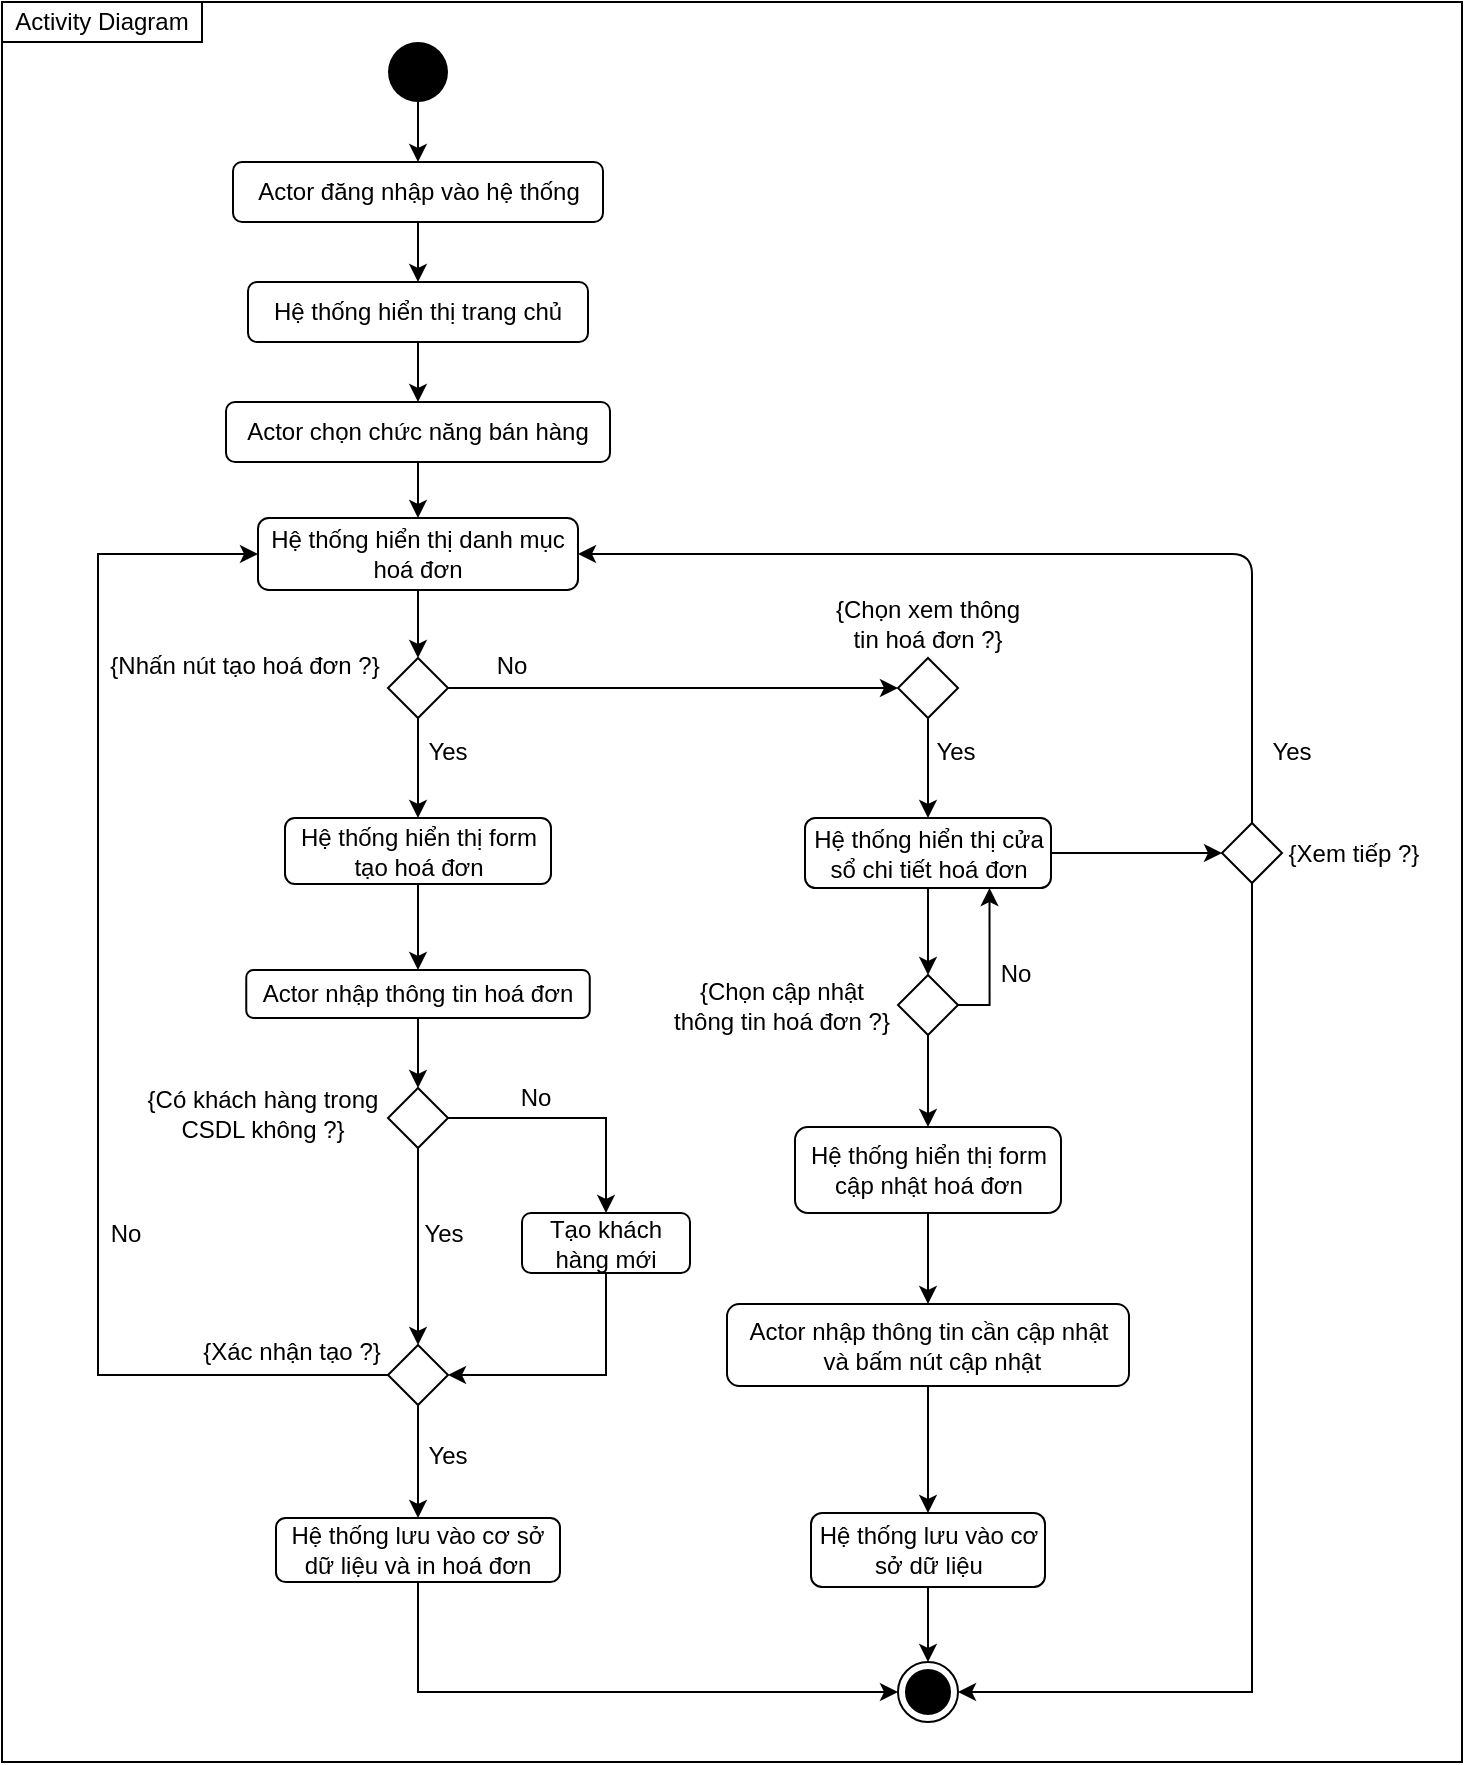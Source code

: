 <mxfile version="13.10.6" type="device"><diagram id="C5RBs43oDa-KdzZeNtuy" name="Page-1"><mxGraphModel dx="1754" dy="727" grid="0" gridSize="10" guides="1" tooltips="1" connect="1" arrows="1" fold="1" page="0" pageScale="1" pageWidth="827" pageHeight="1169" math="0" shadow="0"><root><mxCell id="WIyWlLk6GJQsqaUBKTNV-0"/><mxCell id="WIyWlLk6GJQsqaUBKTNV-1" parent="WIyWlLk6GJQsqaUBKTNV-0"/><mxCell id="6afJFY7HdOrg5B0-gGc8-7" style="edgeStyle=orthogonalEdgeStyle;rounded=0;orthogonalLoop=1;jettySize=auto;html=1;entryX=0.5;entryY=0;entryDx=0;entryDy=0;" parent="WIyWlLk6GJQsqaUBKTNV-1" source="6afJFY7HdOrg5B0-gGc8-0" target="6afJFY7HdOrg5B0-gGc8-2" edge="1"><mxGeometry relative="1" as="geometry"/></mxCell><mxCell id="6afJFY7HdOrg5B0-gGc8-0" value="" style="ellipse;fillColor=#000000;strokeColor=none;" parent="WIyWlLk6GJQsqaUBKTNV-1" vertex="1"><mxGeometry x="163" y="40" width="30" height="30" as="geometry"/></mxCell><mxCell id="6afJFY7HdOrg5B0-gGc8-1" value="" style="edgeStyle=orthogonalEdgeStyle;rounded=0;orthogonalLoop=1;jettySize=auto;html=1;" parent="WIyWlLk6GJQsqaUBKTNV-1" source="6afJFY7HdOrg5B0-gGc8-2" target="6afJFY7HdOrg5B0-gGc8-4" edge="1"><mxGeometry relative="1" as="geometry"/></mxCell><mxCell id="6afJFY7HdOrg5B0-gGc8-2" value="Actor đăng nhập vào hệ thống" style="rounded=1;whiteSpace=wrap;html=1;fillColor=#FFFFFF;" parent="WIyWlLk6GJQsqaUBKTNV-1" vertex="1"><mxGeometry x="85.5" y="100" width="185" height="30" as="geometry"/></mxCell><mxCell id="6afJFY7HdOrg5B0-gGc8-3" value="" style="edgeStyle=orthogonalEdgeStyle;rounded=0;orthogonalLoop=1;jettySize=auto;html=1;" parent="WIyWlLk6GJQsqaUBKTNV-1" source="6afJFY7HdOrg5B0-gGc8-4" target="6afJFY7HdOrg5B0-gGc8-5" edge="1"><mxGeometry relative="1" as="geometry"/></mxCell><mxCell id="6afJFY7HdOrg5B0-gGc8-4" value="Hệ thống hiển thị trang chủ" style="rounded=1;whiteSpace=wrap;html=1;fillColor=#FFFFFF;" parent="WIyWlLk6GJQsqaUBKTNV-1" vertex="1"><mxGeometry x="93" y="160" width="170" height="30" as="geometry"/></mxCell><mxCell id="6afJFY7HdOrg5B0-gGc8-9" value="" style="edgeStyle=orthogonalEdgeStyle;rounded=0;orthogonalLoop=1;jettySize=auto;html=1;" parent="WIyWlLk6GJQsqaUBKTNV-1" source="6afJFY7HdOrg5B0-gGc8-5" target="6afJFY7HdOrg5B0-gGc8-8" edge="1"><mxGeometry relative="1" as="geometry"/></mxCell><mxCell id="6afJFY7HdOrg5B0-gGc8-5" value="Actor chọn chức năng bán hàng" style="rounded=1;whiteSpace=wrap;html=1;fillColor=#FFFFFF;" parent="WIyWlLk6GJQsqaUBKTNV-1" vertex="1"><mxGeometry x="82.01" y="220" width="192" height="30" as="geometry"/></mxCell><mxCell id="6afJFY7HdOrg5B0-gGc8-11" value="" style="edgeStyle=orthogonalEdgeStyle;rounded=0;orthogonalLoop=1;jettySize=auto;html=1;" parent="WIyWlLk6GJQsqaUBKTNV-1" source="6afJFY7HdOrg5B0-gGc8-8" target="6afJFY7HdOrg5B0-gGc8-10" edge="1"><mxGeometry relative="1" as="geometry"/></mxCell><mxCell id="6afJFY7HdOrg5B0-gGc8-8" value="Hệ thống hiển thị danh mục hoá đơn" style="rounded=1;whiteSpace=wrap;html=1;" parent="WIyWlLk6GJQsqaUBKTNV-1" vertex="1"><mxGeometry x="98" y="278" width="160" height="36" as="geometry"/></mxCell><mxCell id="6afJFY7HdOrg5B0-gGc8-15" value="" style="edgeStyle=orthogonalEdgeStyle;rounded=0;orthogonalLoop=1;jettySize=auto;html=1;" parent="WIyWlLk6GJQsqaUBKTNV-1" source="6afJFY7HdOrg5B0-gGc8-10" target="6afJFY7HdOrg5B0-gGc8-13" edge="1"><mxGeometry relative="1" as="geometry"/></mxCell><mxCell id="6afJFY7HdOrg5B0-gGc8-25" value="" style="edgeStyle=orthogonalEdgeStyle;rounded=0;orthogonalLoop=1;jettySize=auto;html=1;" parent="WIyWlLk6GJQsqaUBKTNV-1" source="6afJFY7HdOrg5B0-gGc8-10" target="6afJFY7HdOrg5B0-gGc8-24" edge="1"><mxGeometry relative="1" as="geometry"/></mxCell><mxCell id="6afJFY7HdOrg5B0-gGc8-10" value="" style="rhombus;" parent="WIyWlLk6GJQsqaUBKTNV-1" vertex="1"><mxGeometry x="163" y="348" width="30" height="30" as="geometry"/></mxCell><mxCell id="6afJFY7HdOrg5B0-gGc8-12" value="{Nhấn nút tạo hoá đơn ?}" style="text;html=1;strokeColor=none;fillColor=none;align=center;verticalAlign=middle;whiteSpace=wrap;rounded=0;" parent="WIyWlLk6GJQsqaUBKTNV-1" vertex="1"><mxGeometry x="17" y="342" width="149" height="20" as="geometry"/></mxCell><mxCell id="6afJFY7HdOrg5B0-gGc8-19" value="" style="edgeStyle=orthogonalEdgeStyle;rounded=0;orthogonalLoop=1;jettySize=auto;html=1;" parent="WIyWlLk6GJQsqaUBKTNV-1" source="6afJFY7HdOrg5B0-gGc8-13" target="6afJFY7HdOrg5B0-gGc8-17" edge="1"><mxGeometry relative="1" as="geometry"/></mxCell><mxCell id="6afJFY7HdOrg5B0-gGc8-13" value="Hệ thống hiển thị form tạo hoá đơn" style="rounded=1;whiteSpace=wrap;html=1;" parent="WIyWlLk6GJQsqaUBKTNV-1" vertex="1"><mxGeometry x="111.5" y="428" width="133" height="33" as="geometry"/></mxCell><mxCell id="6afJFY7HdOrg5B0-gGc8-16" value="&lt;div&gt;Yes&lt;/div&gt;" style="text;html=1;strokeColor=none;fillColor=none;align=center;verticalAlign=middle;whiteSpace=wrap;rounded=0;" parent="WIyWlLk6GJQsqaUBKTNV-1" vertex="1"><mxGeometry x="178" y="385" width="30" height="20" as="geometry"/></mxCell><mxCell id="6afJFY7HdOrg5B0-gGc8-57" value="" style="edgeStyle=orthogonalEdgeStyle;rounded=0;orthogonalLoop=1;jettySize=auto;html=1;" parent="WIyWlLk6GJQsqaUBKTNV-1" source="6afJFY7HdOrg5B0-gGc8-17" target="6afJFY7HdOrg5B0-gGc8-56" edge="1"><mxGeometry relative="1" as="geometry"/></mxCell><mxCell id="6afJFY7HdOrg5B0-gGc8-17" value="Actor nhập thông tin hoá đơn " style="rounded=1;whiteSpace=wrap;html=1;" parent="WIyWlLk6GJQsqaUBKTNV-1" vertex="1"><mxGeometry x="92.13" y="504" width="171.75" height="24" as="geometry"/></mxCell><mxCell id="6afJFY7HdOrg5B0-gGc8-65" style="edgeStyle=orthogonalEdgeStyle;rounded=0;orthogonalLoop=1;jettySize=auto;html=1;entryX=0;entryY=0.5;entryDx=0;entryDy=0;" parent="WIyWlLk6GJQsqaUBKTNV-1" source="6afJFY7HdOrg5B0-gGc8-20" target="6afJFY7HdOrg5B0-gGc8-64" edge="1"><mxGeometry relative="1" as="geometry"><Array as="points"><mxPoint x="178" y="865"/></Array></mxGeometry></mxCell><mxCell id="6afJFY7HdOrg5B0-gGc8-20" value="Hệ thống lưu vào cơ sở dữ liệu và in hoá đơn" style="rounded=1;whiteSpace=wrap;html=1;" parent="WIyWlLk6GJQsqaUBKTNV-1" vertex="1"><mxGeometry x="107" y="778" width="142" height="32" as="geometry"/></mxCell><mxCell id="6afJFY7HdOrg5B0-gGc8-29" value="" style="edgeStyle=orthogonalEdgeStyle;rounded=0;orthogonalLoop=1;jettySize=auto;html=1;" parent="WIyWlLk6GJQsqaUBKTNV-1" source="6afJFY7HdOrg5B0-gGc8-24" target="6afJFY7HdOrg5B0-gGc8-28" edge="1"><mxGeometry relative="1" as="geometry"/></mxCell><mxCell id="6afJFY7HdOrg5B0-gGc8-24" value="" style="rhombus;" parent="WIyWlLk6GJQsqaUBKTNV-1" vertex="1"><mxGeometry x="418" y="348" width="30" height="30" as="geometry"/></mxCell><mxCell id="6afJFY7HdOrg5B0-gGc8-26" value="&lt;div&gt;No&lt;/div&gt;" style="text;html=1;strokeColor=none;fillColor=none;align=center;verticalAlign=middle;whiteSpace=wrap;rounded=0;" parent="WIyWlLk6GJQsqaUBKTNV-1" vertex="1"><mxGeometry x="210" y="342" width="30" height="20" as="geometry"/></mxCell><mxCell id="6afJFY7HdOrg5B0-gGc8-27" value="{Chọn xem thông tin hoá đơn ?}" style="text;html=1;strokeColor=none;fillColor=none;align=center;verticalAlign=middle;whiteSpace=wrap;rounded=0;" parent="WIyWlLk6GJQsqaUBKTNV-1" vertex="1"><mxGeometry x="380" y="317" width="106" height="28" as="geometry"/></mxCell><mxCell id="6afJFY7HdOrg5B0-gGc8-32" style="edgeStyle=orthogonalEdgeStyle;rounded=0;orthogonalLoop=1;jettySize=auto;html=1;entryX=0;entryY=0.5;entryDx=0;entryDy=0;" parent="WIyWlLk6GJQsqaUBKTNV-1" source="6afJFY7HdOrg5B0-gGc8-28" target="6afJFY7HdOrg5B0-gGc8-31" edge="1"><mxGeometry relative="1" as="geometry"/></mxCell><mxCell id="6afJFY7HdOrg5B0-gGc8-39" style="edgeStyle=orthogonalEdgeStyle;rounded=0;orthogonalLoop=1;jettySize=auto;html=1;entryX=0.5;entryY=0;entryDx=0;entryDy=0;" parent="WIyWlLk6GJQsqaUBKTNV-1" source="6afJFY7HdOrg5B0-gGc8-28" target="6afJFY7HdOrg5B0-gGc8-36" edge="1"><mxGeometry relative="1" as="geometry"/></mxCell><mxCell id="6afJFY7HdOrg5B0-gGc8-28" value="Hệ thống hiển thị cửa sổ chi tiết hoá đơn" style="rounded=1;whiteSpace=wrap;html=1;" parent="WIyWlLk6GJQsqaUBKTNV-1" vertex="1"><mxGeometry x="371.5" y="428" width="123" height="35" as="geometry"/></mxCell><mxCell id="6afJFY7HdOrg5B0-gGc8-30" value="&lt;div&gt;Yes&lt;/div&gt;" style="text;html=1;strokeColor=none;fillColor=none;align=center;verticalAlign=middle;whiteSpace=wrap;rounded=0;" parent="WIyWlLk6GJQsqaUBKTNV-1" vertex="1"><mxGeometry x="432" y="385" width="30" height="20" as="geometry"/></mxCell><mxCell id="6afJFY7HdOrg5B0-gGc8-67" style="edgeStyle=orthogonalEdgeStyle;rounded=0;orthogonalLoop=1;jettySize=auto;html=1;entryX=1;entryY=0.5;entryDx=0;entryDy=0;" parent="WIyWlLk6GJQsqaUBKTNV-1" source="6afJFY7HdOrg5B0-gGc8-31" target="6afJFY7HdOrg5B0-gGc8-64" edge="1"><mxGeometry relative="1" as="geometry"><Array as="points"><mxPoint x="595" y="865"/></Array></mxGeometry></mxCell><mxCell id="6afJFY7HdOrg5B0-gGc8-31" value="" style="rhombus;" parent="WIyWlLk6GJQsqaUBKTNV-1" vertex="1"><mxGeometry x="580" y="430.5" width="30" height="30" as="geometry"/></mxCell><mxCell id="6afJFY7HdOrg5B0-gGc8-33" value="{Xem tiếp ?}" style="text;html=1;strokeColor=none;fillColor=none;align=center;verticalAlign=middle;whiteSpace=wrap;rounded=0;" parent="WIyWlLk6GJQsqaUBKTNV-1" vertex="1"><mxGeometry x="610" y="435" width="72" height="21" as="geometry"/></mxCell><mxCell id="6afJFY7HdOrg5B0-gGc8-34" value="" style="edgeStyle=elbowEdgeStyle;elbow=horizontal;endArrow=classic;html=1;exitX=0.5;exitY=0;exitDx=0;exitDy=0;entryX=1;entryY=0.5;entryDx=0;entryDy=0;" parent="WIyWlLk6GJQsqaUBKTNV-1" source="6afJFY7HdOrg5B0-gGc8-31" target="6afJFY7HdOrg5B0-gGc8-8" edge="1"><mxGeometry width="50" height="50" relative="1" as="geometry"><mxPoint x="655" y="334" as="sourcePoint"/><mxPoint x="705" y="284" as="targetPoint"/><Array as="points"><mxPoint x="595" y="370"/></Array></mxGeometry></mxCell><mxCell id="6afJFY7HdOrg5B0-gGc8-35" value="&lt;div&gt;Yes&lt;/div&gt;" style="text;html=1;strokeColor=none;fillColor=none;align=center;verticalAlign=middle;whiteSpace=wrap;rounded=0;" parent="WIyWlLk6GJQsqaUBKTNV-1" vertex="1"><mxGeometry x="600" y="385" width="30" height="20" as="geometry"/></mxCell><mxCell id="6afJFY7HdOrg5B0-gGc8-40" style="edgeStyle=orthogonalEdgeStyle;rounded=0;orthogonalLoop=1;jettySize=auto;html=1;exitX=1;exitY=0.5;exitDx=0;exitDy=0;entryX=0.75;entryY=1;entryDx=0;entryDy=0;" parent="WIyWlLk6GJQsqaUBKTNV-1" source="6afJFY7HdOrg5B0-gGc8-36" target="6afJFY7HdOrg5B0-gGc8-28" edge="1"><mxGeometry relative="1" as="geometry"><Array as="points"><mxPoint x="464" y="522"/></Array></mxGeometry></mxCell><mxCell id="6afJFY7HdOrg5B0-gGc8-43" value="" style="edgeStyle=orthogonalEdgeStyle;rounded=0;orthogonalLoop=1;jettySize=auto;html=1;" parent="WIyWlLk6GJQsqaUBKTNV-1" source="6afJFY7HdOrg5B0-gGc8-36" target="6afJFY7HdOrg5B0-gGc8-42" edge="1"><mxGeometry relative="1" as="geometry"/></mxCell><mxCell id="6afJFY7HdOrg5B0-gGc8-36" value="" style="rhombus;" parent="WIyWlLk6GJQsqaUBKTNV-1" vertex="1"><mxGeometry x="418" y="506.5" width="30" height="30" as="geometry"/></mxCell><mxCell id="6afJFY7HdOrg5B0-gGc8-37" value="{Chọn cập nhật thông tin hoá đơn ?}" style="text;html=1;strokeColor=none;fillColor=none;align=center;verticalAlign=middle;whiteSpace=wrap;rounded=0;" parent="WIyWlLk6GJQsqaUBKTNV-1" vertex="1"><mxGeometry x="302" y="496.25" width="116" height="50.5" as="geometry"/></mxCell><mxCell id="6afJFY7HdOrg5B0-gGc8-41" value="&lt;div&gt;No&lt;/div&gt;" style="text;html=1;strokeColor=none;fillColor=none;align=center;verticalAlign=middle;whiteSpace=wrap;rounded=0;" parent="WIyWlLk6GJQsqaUBKTNV-1" vertex="1"><mxGeometry x="462" y="496.25" width="30" height="20" as="geometry"/></mxCell><mxCell id="6afJFY7HdOrg5B0-gGc8-45" value="" style="edgeStyle=orthogonalEdgeStyle;rounded=0;orthogonalLoop=1;jettySize=auto;html=1;" parent="WIyWlLk6GJQsqaUBKTNV-1" source="6afJFY7HdOrg5B0-gGc8-42" target="6afJFY7HdOrg5B0-gGc8-44" edge="1"><mxGeometry relative="1" as="geometry"/></mxCell><mxCell id="6afJFY7HdOrg5B0-gGc8-42" value="Hệ thống hiển thị form cập nhật hoá đơn" style="rounded=1;whiteSpace=wrap;html=1;" parent="WIyWlLk6GJQsqaUBKTNV-1" vertex="1"><mxGeometry x="366.5" y="582.5" width="133" height="43" as="geometry"/></mxCell><mxCell id="6afJFY7HdOrg5B0-gGc8-47" value="" style="edgeStyle=orthogonalEdgeStyle;rounded=0;orthogonalLoop=1;jettySize=auto;html=1;" parent="WIyWlLk6GJQsqaUBKTNV-1" source="6afJFY7HdOrg5B0-gGc8-44" target="6afJFY7HdOrg5B0-gGc8-46" edge="1"><mxGeometry relative="1" as="geometry"/></mxCell><mxCell id="6afJFY7HdOrg5B0-gGc8-44" value="&lt;div&gt;Actor nhập thông tin cần cập nhật&lt;/div&gt;&amp;nbsp;và bấm nút cập nhật" style="rounded=1;whiteSpace=wrap;html=1;" parent="WIyWlLk6GJQsqaUBKTNV-1" vertex="1"><mxGeometry x="332.5" y="671" width="201" height="41" as="geometry"/></mxCell><mxCell id="6afJFY7HdOrg5B0-gGc8-66" value="" style="edgeStyle=orthogonalEdgeStyle;rounded=0;orthogonalLoop=1;jettySize=auto;html=1;" parent="WIyWlLk6GJQsqaUBKTNV-1" source="6afJFY7HdOrg5B0-gGc8-46" target="6afJFY7HdOrg5B0-gGc8-64" edge="1"><mxGeometry relative="1" as="geometry"/></mxCell><mxCell id="6afJFY7HdOrg5B0-gGc8-46" value="Hệ thống lưu vào cơ sở dữ liệu" style="rounded=1;whiteSpace=wrap;html=1;" parent="WIyWlLk6GJQsqaUBKTNV-1" vertex="1"><mxGeometry x="374.5" y="775.5" width="117" height="37" as="geometry"/></mxCell><mxCell id="6afJFY7HdOrg5B0-gGc8-51" value="" style="edgeStyle=orthogonalEdgeStyle;rounded=0;orthogonalLoop=1;jettySize=auto;html=1;" parent="WIyWlLk6GJQsqaUBKTNV-1" source="6afJFY7HdOrg5B0-gGc8-48" target="6afJFY7HdOrg5B0-gGc8-20" edge="1"><mxGeometry relative="1" as="geometry"/></mxCell><mxCell id="6afJFY7HdOrg5B0-gGc8-54" style="edgeStyle=orthogonalEdgeStyle;rounded=0;orthogonalLoop=1;jettySize=auto;html=1;entryX=0;entryY=0.5;entryDx=0;entryDy=0;exitX=0;exitY=0.5;exitDx=0;exitDy=0;" parent="WIyWlLk6GJQsqaUBKTNV-1" source="6afJFY7HdOrg5B0-gGc8-48" target="6afJFY7HdOrg5B0-gGc8-8" edge="1"><mxGeometry relative="1" as="geometry"><Array as="points"><mxPoint x="18" y="706"/><mxPoint x="18" y="296"/></Array></mxGeometry></mxCell><mxCell id="6afJFY7HdOrg5B0-gGc8-48" value="" style="rhombus;" parent="WIyWlLk6GJQsqaUBKTNV-1" vertex="1"><mxGeometry x="163.01" y="691.5" width="30" height="30" as="geometry"/></mxCell><mxCell id="6afJFY7HdOrg5B0-gGc8-50" value="{Xác nhận tạo ?}" style="text;html=1;strokeColor=none;fillColor=none;align=center;verticalAlign=middle;whiteSpace=wrap;rounded=0;" parent="WIyWlLk6GJQsqaUBKTNV-1" vertex="1"><mxGeometry x="64.0" y="684" width="102" height="21" as="geometry"/></mxCell><mxCell id="6afJFY7HdOrg5B0-gGc8-52" value="&lt;div&gt;Yes&lt;/div&gt;" style="text;html=1;strokeColor=none;fillColor=none;align=center;verticalAlign=middle;whiteSpace=wrap;rounded=0;" parent="WIyWlLk6GJQsqaUBKTNV-1" vertex="1"><mxGeometry x="178" y="737" width="30" height="20" as="geometry"/></mxCell><mxCell id="6afJFY7HdOrg5B0-gGc8-53" value="&lt;div&gt;No&lt;/div&gt;" style="text;html=1;strokeColor=none;fillColor=none;align=center;verticalAlign=middle;whiteSpace=wrap;rounded=0;" parent="WIyWlLk6GJQsqaUBKTNV-1" vertex="1"><mxGeometry x="17" y="625.5" width="30" height="20" as="geometry"/></mxCell><mxCell id="6afJFY7HdOrg5B0-gGc8-60" value="" style="edgeStyle=orthogonalEdgeStyle;rounded=0;orthogonalLoop=1;jettySize=auto;html=1;" parent="WIyWlLk6GJQsqaUBKTNV-1" source="6afJFY7HdOrg5B0-gGc8-56" target="6afJFY7HdOrg5B0-gGc8-59" edge="1"><mxGeometry relative="1" as="geometry"/></mxCell><mxCell id="6afJFY7HdOrg5B0-gGc8-61" value="" style="edgeStyle=orthogonalEdgeStyle;rounded=0;orthogonalLoop=1;jettySize=auto;html=1;entryX=0.5;entryY=0;entryDx=0;entryDy=0;" parent="WIyWlLk6GJQsqaUBKTNV-1" source="6afJFY7HdOrg5B0-gGc8-56" target="6afJFY7HdOrg5B0-gGc8-48" edge="1"><mxGeometry relative="1" as="geometry"/></mxCell><mxCell id="6afJFY7HdOrg5B0-gGc8-56" value="" style="rhombus;" parent="WIyWlLk6GJQsqaUBKTNV-1" vertex="1"><mxGeometry x="163" y="563" width="30" height="30" as="geometry"/></mxCell><mxCell id="6afJFY7HdOrg5B0-gGc8-58" value="{Có khách hàng trong CSDL không ?}" style="text;html=1;strokeColor=none;fillColor=none;align=center;verticalAlign=middle;whiteSpace=wrap;rounded=0;" parent="WIyWlLk6GJQsqaUBKTNV-1" vertex="1"><mxGeometry x="35" y="558" width="131" height="35" as="geometry"/></mxCell><mxCell id="Zv9cckIsxKfviH6vkIrx-1" style="edgeStyle=orthogonalEdgeStyle;rounded=0;orthogonalLoop=1;jettySize=auto;html=1;entryX=1;entryY=0.5;entryDx=0;entryDy=0;" parent="WIyWlLk6GJQsqaUBKTNV-1" source="6afJFY7HdOrg5B0-gGc8-59" target="6afJFY7HdOrg5B0-gGc8-48" edge="1"><mxGeometry relative="1" as="geometry"><Array as="points"><mxPoint x="272" y="707"/></Array></mxGeometry></mxCell><mxCell id="6afJFY7HdOrg5B0-gGc8-59" value="Tạo khách hàng mới" style="rounded=1;whiteSpace=wrap;html=1;" parent="WIyWlLk6GJQsqaUBKTNV-1" vertex="1"><mxGeometry x="230" y="625.5" width="84" height="30" as="geometry"/></mxCell><mxCell id="6afJFY7HdOrg5B0-gGc8-62" value="&lt;div&gt;No&lt;/div&gt;" style="text;html=1;strokeColor=none;fillColor=none;align=center;verticalAlign=middle;whiteSpace=wrap;rounded=0;" parent="WIyWlLk6GJQsqaUBKTNV-1" vertex="1"><mxGeometry x="222" y="558" width="30" height="20" as="geometry"/></mxCell><mxCell id="6afJFY7HdOrg5B0-gGc8-63" value="&lt;div&gt;Yes&lt;/div&gt;" style="text;html=1;strokeColor=none;fillColor=none;align=center;verticalAlign=middle;whiteSpace=wrap;rounded=0;" parent="WIyWlLk6GJQsqaUBKTNV-1" vertex="1"><mxGeometry x="176" y="625.5" width="30" height="20" as="geometry"/></mxCell><mxCell id="6afJFY7HdOrg5B0-gGc8-64" value="" style="ellipse;html=1;shape=endState;fillColor=#000000;strokeColor=#000000;" parent="WIyWlLk6GJQsqaUBKTNV-1" vertex="1"><mxGeometry x="418" y="850" width="30" height="30" as="geometry"/></mxCell><mxCell id="Ytv1291QwF7tacK8y8LZ-0" value="" style="rounded=0;whiteSpace=wrap;html=1;fillColor=none;" vertex="1" parent="WIyWlLk6GJQsqaUBKTNV-1"><mxGeometry x="-30" y="20" width="730" height="880" as="geometry"/></mxCell><mxCell id="Ytv1291QwF7tacK8y8LZ-1" value="Activity Diagram" style="rounded=0;whiteSpace=wrap;html=1;fillColor=none;" vertex="1" parent="WIyWlLk6GJQsqaUBKTNV-1"><mxGeometry x="-30" y="20" width="100" height="20" as="geometry"/></mxCell></root></mxGraphModel></diagram></mxfile>